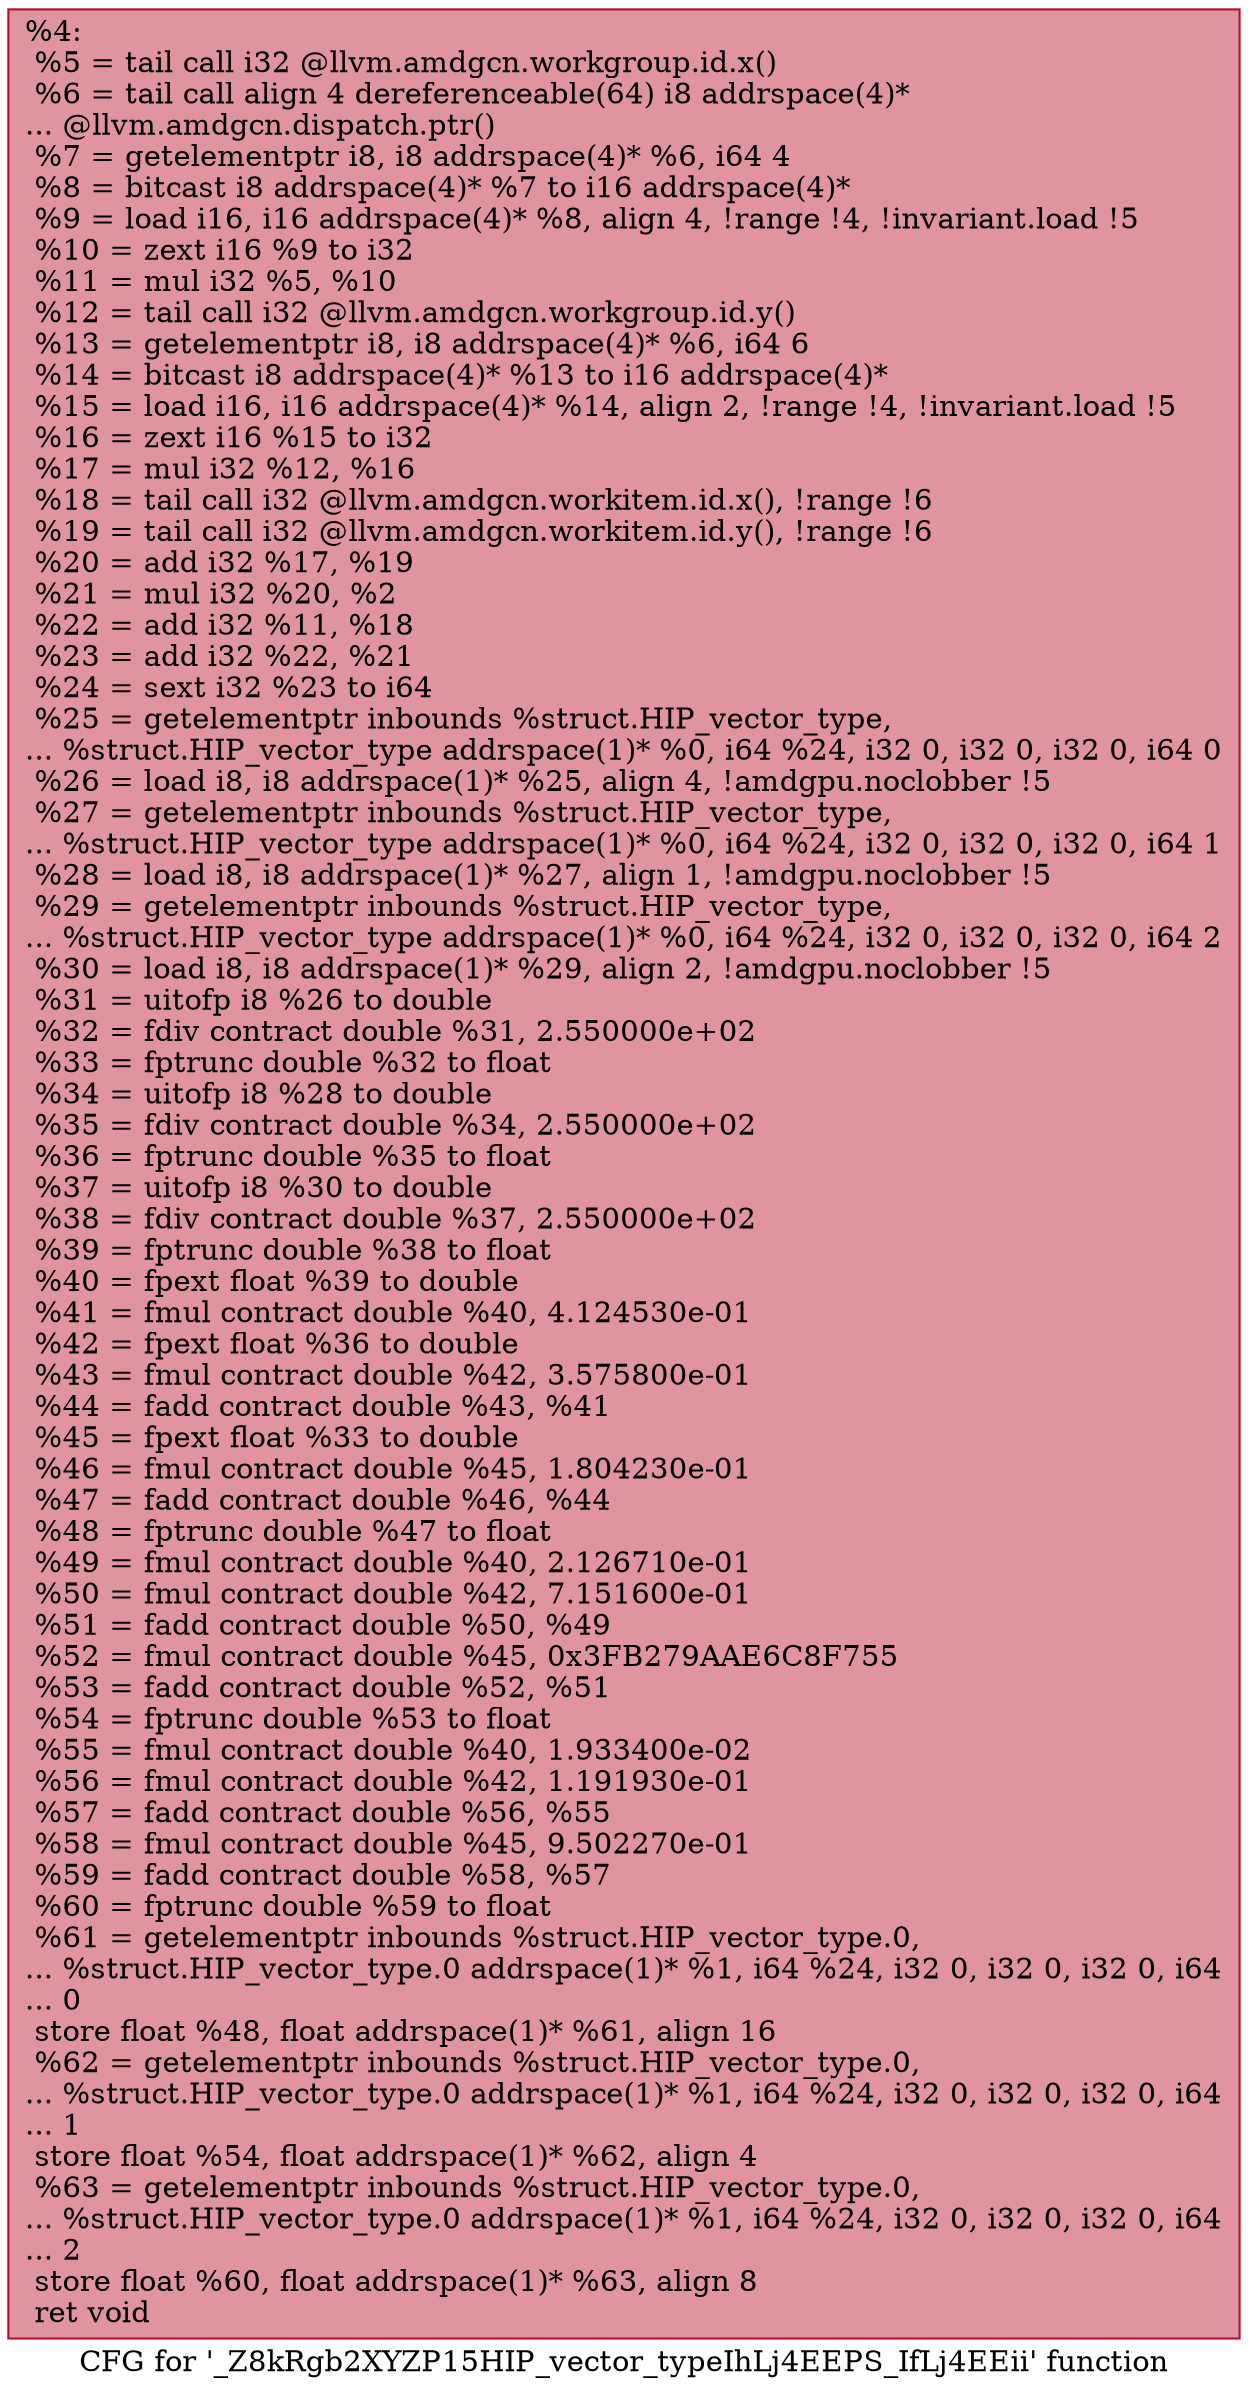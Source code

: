 digraph "CFG for '_Z8kRgb2XYZP15HIP_vector_typeIhLj4EEPS_IfLj4EEii' function" {
	label="CFG for '_Z8kRgb2XYZP15HIP_vector_typeIhLj4EEPS_IfLj4EEii' function";

	Node0x5e10560 [shape=record,color="#b70d28ff", style=filled, fillcolor="#b70d2870",label="{%4:\l  %5 = tail call i32 @llvm.amdgcn.workgroup.id.x()\l  %6 = tail call align 4 dereferenceable(64) i8 addrspace(4)*\l... @llvm.amdgcn.dispatch.ptr()\l  %7 = getelementptr i8, i8 addrspace(4)* %6, i64 4\l  %8 = bitcast i8 addrspace(4)* %7 to i16 addrspace(4)*\l  %9 = load i16, i16 addrspace(4)* %8, align 4, !range !4, !invariant.load !5\l  %10 = zext i16 %9 to i32\l  %11 = mul i32 %5, %10\l  %12 = tail call i32 @llvm.amdgcn.workgroup.id.y()\l  %13 = getelementptr i8, i8 addrspace(4)* %6, i64 6\l  %14 = bitcast i8 addrspace(4)* %13 to i16 addrspace(4)*\l  %15 = load i16, i16 addrspace(4)* %14, align 2, !range !4, !invariant.load !5\l  %16 = zext i16 %15 to i32\l  %17 = mul i32 %12, %16\l  %18 = tail call i32 @llvm.amdgcn.workitem.id.x(), !range !6\l  %19 = tail call i32 @llvm.amdgcn.workitem.id.y(), !range !6\l  %20 = add i32 %17, %19\l  %21 = mul i32 %20, %2\l  %22 = add i32 %11, %18\l  %23 = add i32 %22, %21\l  %24 = sext i32 %23 to i64\l  %25 = getelementptr inbounds %struct.HIP_vector_type,\l... %struct.HIP_vector_type addrspace(1)* %0, i64 %24, i32 0, i32 0, i32 0, i64 0\l  %26 = load i8, i8 addrspace(1)* %25, align 4, !amdgpu.noclobber !5\l  %27 = getelementptr inbounds %struct.HIP_vector_type,\l... %struct.HIP_vector_type addrspace(1)* %0, i64 %24, i32 0, i32 0, i32 0, i64 1\l  %28 = load i8, i8 addrspace(1)* %27, align 1, !amdgpu.noclobber !5\l  %29 = getelementptr inbounds %struct.HIP_vector_type,\l... %struct.HIP_vector_type addrspace(1)* %0, i64 %24, i32 0, i32 0, i32 0, i64 2\l  %30 = load i8, i8 addrspace(1)* %29, align 2, !amdgpu.noclobber !5\l  %31 = uitofp i8 %26 to double\l  %32 = fdiv contract double %31, 2.550000e+02\l  %33 = fptrunc double %32 to float\l  %34 = uitofp i8 %28 to double\l  %35 = fdiv contract double %34, 2.550000e+02\l  %36 = fptrunc double %35 to float\l  %37 = uitofp i8 %30 to double\l  %38 = fdiv contract double %37, 2.550000e+02\l  %39 = fptrunc double %38 to float\l  %40 = fpext float %39 to double\l  %41 = fmul contract double %40, 4.124530e-01\l  %42 = fpext float %36 to double\l  %43 = fmul contract double %42, 3.575800e-01\l  %44 = fadd contract double %43, %41\l  %45 = fpext float %33 to double\l  %46 = fmul contract double %45, 1.804230e-01\l  %47 = fadd contract double %46, %44\l  %48 = fptrunc double %47 to float\l  %49 = fmul contract double %40, 2.126710e-01\l  %50 = fmul contract double %42, 7.151600e-01\l  %51 = fadd contract double %50, %49\l  %52 = fmul contract double %45, 0x3FB279AAE6C8F755\l  %53 = fadd contract double %52, %51\l  %54 = fptrunc double %53 to float\l  %55 = fmul contract double %40, 1.933400e-02\l  %56 = fmul contract double %42, 1.191930e-01\l  %57 = fadd contract double %56, %55\l  %58 = fmul contract double %45, 9.502270e-01\l  %59 = fadd contract double %58, %57\l  %60 = fptrunc double %59 to float\l  %61 = getelementptr inbounds %struct.HIP_vector_type.0,\l... %struct.HIP_vector_type.0 addrspace(1)* %1, i64 %24, i32 0, i32 0, i32 0, i64\l... 0\l  store float %48, float addrspace(1)* %61, align 16\l  %62 = getelementptr inbounds %struct.HIP_vector_type.0,\l... %struct.HIP_vector_type.0 addrspace(1)* %1, i64 %24, i32 0, i32 0, i32 0, i64\l... 1\l  store float %54, float addrspace(1)* %62, align 4\l  %63 = getelementptr inbounds %struct.HIP_vector_type.0,\l... %struct.HIP_vector_type.0 addrspace(1)* %1, i64 %24, i32 0, i32 0, i32 0, i64\l... 2\l  store float %60, float addrspace(1)* %63, align 8\l  ret void\l}"];
}

